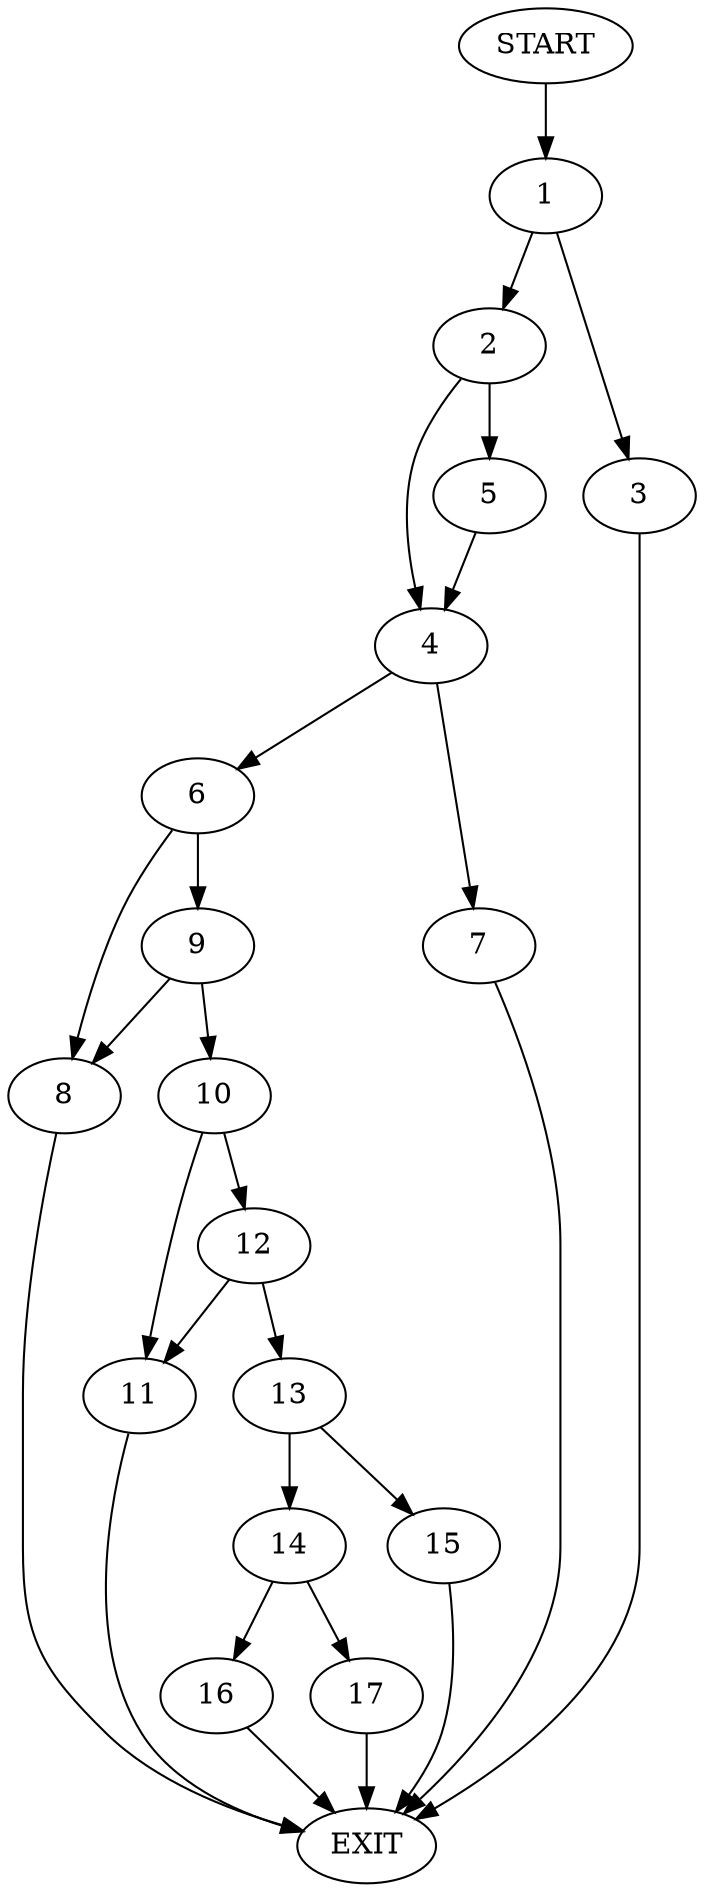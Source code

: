 digraph {
0 [label="START"]
18 [label="EXIT"]
0 -> 1
1 -> 2
1 -> 3
3 -> 18
2 -> 4
2 -> 5
4 -> 6
4 -> 7
5 -> 4
7 -> 18
6 -> 8
6 -> 9
9 -> 8
9 -> 10
8 -> 18
10 -> 11
10 -> 12
12 -> 11
12 -> 13
11 -> 18
13 -> 14
13 -> 15
14 -> 16
14 -> 17
15 -> 18
17 -> 18
16 -> 18
}
